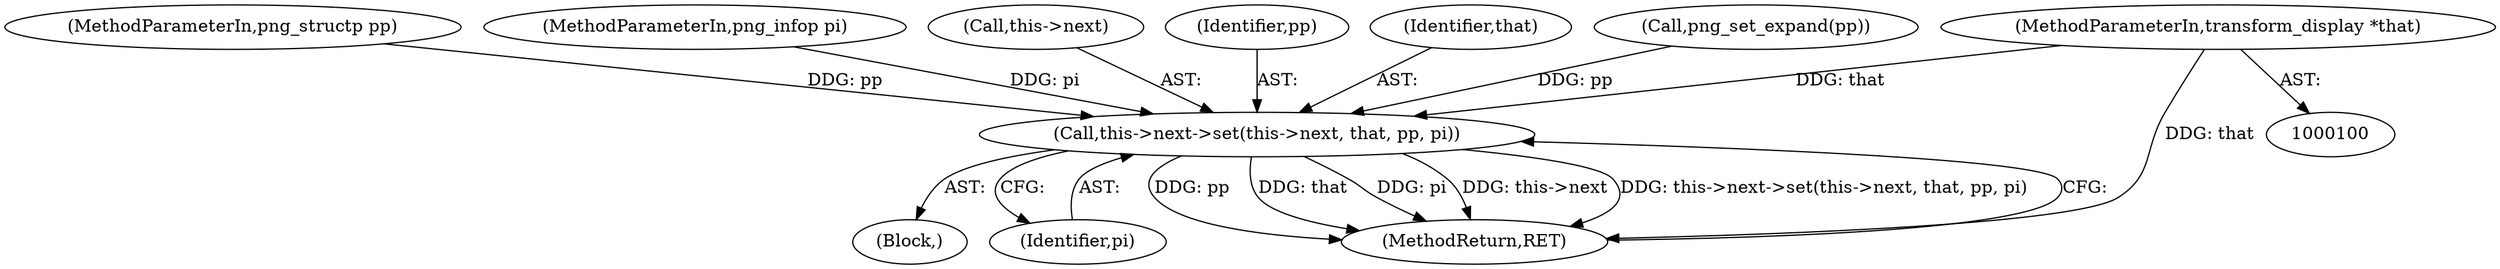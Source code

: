 digraph "0_Android_9d4853418ab2f754c2b63e091c29c5529b8b86ca_68@pointer" {
"1000102" [label="(MethodParameterIn,transform_display *that)"];
"1000121" [label="(Call,this->next->set(this->next, that, pp, pi))"];
"1000121" [label="(Call,this->next->set(this->next, that, pp, pi))"];
"1000103" [label="(MethodParameterIn,png_structp pp)"];
"1000104" [label="(MethodParameterIn,png_infop pi)"];
"1000122" [label="(Call,this->next)"];
"1000126" [label="(Identifier,pp)"];
"1000105" [label="(Block,)"];
"1000127" [label="(Identifier,pi)"];
"1000125" [label="(Identifier,that)"];
"1000128" [label="(MethodReturn,RET)"];
"1000106" [label="(Call,png_set_expand(pp))"];
"1000102" [label="(MethodParameterIn,transform_display *that)"];
"1000102" -> "1000100"  [label="AST: "];
"1000102" -> "1000128"  [label="DDG: that"];
"1000102" -> "1000121"  [label="DDG: that"];
"1000121" -> "1000105"  [label="AST: "];
"1000121" -> "1000127"  [label="CFG: "];
"1000122" -> "1000121"  [label="AST: "];
"1000125" -> "1000121"  [label="AST: "];
"1000126" -> "1000121"  [label="AST: "];
"1000127" -> "1000121"  [label="AST: "];
"1000128" -> "1000121"  [label="CFG: "];
"1000121" -> "1000128"  [label="DDG: pp"];
"1000121" -> "1000128"  [label="DDG: that"];
"1000121" -> "1000128"  [label="DDG: pi"];
"1000121" -> "1000128"  [label="DDG: this->next"];
"1000121" -> "1000128"  [label="DDG: this->next->set(this->next, that, pp, pi)"];
"1000106" -> "1000121"  [label="DDG: pp"];
"1000103" -> "1000121"  [label="DDG: pp"];
"1000104" -> "1000121"  [label="DDG: pi"];
}
